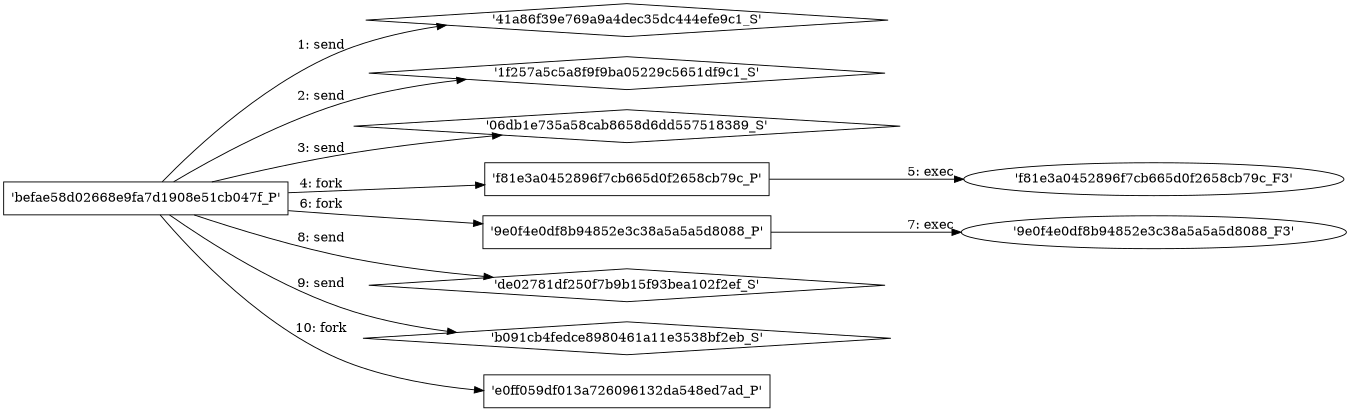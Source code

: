 digraph "D:\Learning\Paper\apt\基于CTI的攻击预警\Dataset\攻击图\ASGfromALLCTI\Vulnerability Spotlight Vulnerabilities in Anker Eufy Homebase could lead to code execution, buffer overflows.dot" {
rankdir="LR"
size="9"
fixedsize="false"
splines="true"
nodesep=0.3
ranksep=0
fontsize=10
overlap="scalexy"
engine= "neato"
	"'41a86f39e769a9a4dec35dc444efe9c1_S'" [node_type=Socket shape=diamond]
	"'befae58d02668e9fa7d1908e51cb047f_P'" [node_type=Process shape=box]
	"'befae58d02668e9fa7d1908e51cb047f_P'" -> "'41a86f39e769a9a4dec35dc444efe9c1_S'" [label="1: send"]
	"'1f257a5c5a8f9f9ba05229c5651df9c1_S'" [node_type=Socket shape=diamond]
	"'befae58d02668e9fa7d1908e51cb047f_P'" [node_type=Process shape=box]
	"'befae58d02668e9fa7d1908e51cb047f_P'" -> "'1f257a5c5a8f9f9ba05229c5651df9c1_S'" [label="2: send"]
	"'06db1e735a58cab8658d6dd557518389_S'" [node_type=Socket shape=diamond]
	"'befae58d02668e9fa7d1908e51cb047f_P'" [node_type=Process shape=box]
	"'befae58d02668e9fa7d1908e51cb047f_P'" -> "'06db1e735a58cab8658d6dd557518389_S'" [label="3: send"]
	"'befae58d02668e9fa7d1908e51cb047f_P'" [node_type=Process shape=box]
	"'f81e3a0452896f7cb665d0f2658cb79c_P'" [node_type=Process shape=box]
	"'befae58d02668e9fa7d1908e51cb047f_P'" -> "'f81e3a0452896f7cb665d0f2658cb79c_P'" [label="4: fork"]
	"'f81e3a0452896f7cb665d0f2658cb79c_P'" [node_type=Process shape=box]
	"'f81e3a0452896f7cb665d0f2658cb79c_F3'" [node_type=File shape=ellipse]
	"'f81e3a0452896f7cb665d0f2658cb79c_P'" -> "'f81e3a0452896f7cb665d0f2658cb79c_F3'" [label="5: exec"]
	"'befae58d02668e9fa7d1908e51cb047f_P'" [node_type=Process shape=box]
	"'9e0f4e0df8b94852e3c38a5a5a5d8088_P'" [node_type=Process shape=box]
	"'befae58d02668e9fa7d1908e51cb047f_P'" -> "'9e0f4e0df8b94852e3c38a5a5a5d8088_P'" [label="6: fork"]
	"'9e0f4e0df8b94852e3c38a5a5a5d8088_P'" [node_type=Process shape=box]
	"'9e0f4e0df8b94852e3c38a5a5a5d8088_F3'" [node_type=File shape=ellipse]
	"'9e0f4e0df8b94852e3c38a5a5a5d8088_P'" -> "'9e0f4e0df8b94852e3c38a5a5a5d8088_F3'" [label="7: exec"]
	"'de02781df250f7b9b15f93bea102f2ef_S'" [node_type=Socket shape=diamond]
	"'befae58d02668e9fa7d1908e51cb047f_P'" [node_type=Process shape=box]
	"'befae58d02668e9fa7d1908e51cb047f_P'" -> "'de02781df250f7b9b15f93bea102f2ef_S'" [label="8: send"]
	"'b091cb4fedce8980461a11e3538bf2eb_S'" [node_type=Socket shape=diamond]
	"'befae58d02668e9fa7d1908e51cb047f_P'" [node_type=Process shape=box]
	"'befae58d02668e9fa7d1908e51cb047f_P'" -> "'b091cb4fedce8980461a11e3538bf2eb_S'" [label="9: send"]
	"'befae58d02668e9fa7d1908e51cb047f_P'" [node_type=Process shape=box]
	"'e0ff059df013a726096132da548ed7ad_P'" [node_type=Process shape=box]
	"'befae58d02668e9fa7d1908e51cb047f_P'" -> "'e0ff059df013a726096132da548ed7ad_P'" [label="10: fork"]
}
